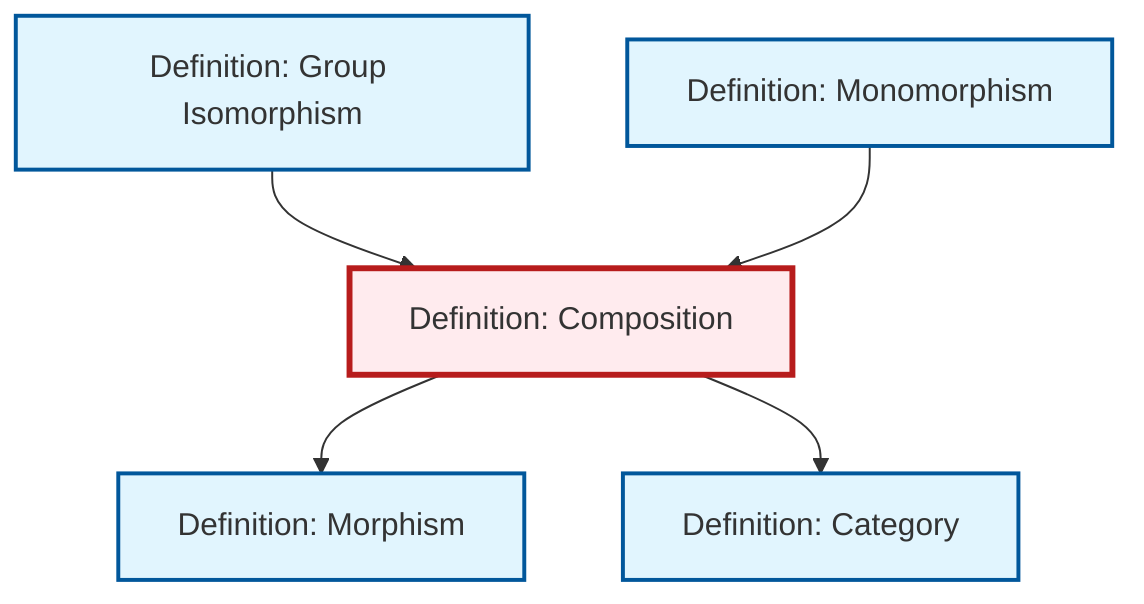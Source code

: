 graph TD
    classDef definition fill:#e1f5fe,stroke:#01579b,stroke-width:2px
    classDef theorem fill:#f3e5f5,stroke:#4a148c,stroke-width:2px
    classDef axiom fill:#fff3e0,stroke:#e65100,stroke-width:2px
    classDef example fill:#e8f5e9,stroke:#1b5e20,stroke-width:2px
    classDef current fill:#ffebee,stroke:#b71c1c,stroke-width:3px
    def-morphism["Definition: Morphism"]:::definition
    def-category["Definition: Category"]:::definition
    def-monomorphism["Definition: Monomorphism"]:::definition
    def-isomorphism["Definition: Group Isomorphism"]:::definition
    def-composition["Definition: Composition"]:::definition
    def-composition --> def-morphism
    def-isomorphism --> def-composition
    def-monomorphism --> def-composition
    def-composition --> def-category
    class def-composition current